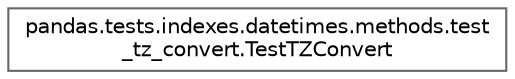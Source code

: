 digraph "Graphical Class Hierarchy"
{
 // LATEX_PDF_SIZE
  bgcolor="transparent";
  edge [fontname=Helvetica,fontsize=10,labelfontname=Helvetica,labelfontsize=10];
  node [fontname=Helvetica,fontsize=10,shape=box,height=0.2,width=0.4];
  rankdir="LR";
  Node0 [id="Node000000",label="pandas.tests.indexes.datetimes.methods.test\l_tz_convert.TestTZConvert",height=0.2,width=0.4,color="grey40", fillcolor="white", style="filled",URL="$de/d67/classpandas_1_1tests_1_1indexes_1_1datetimes_1_1methods_1_1test__tz__convert_1_1TestTZConvert.html",tooltip=" "];
}
